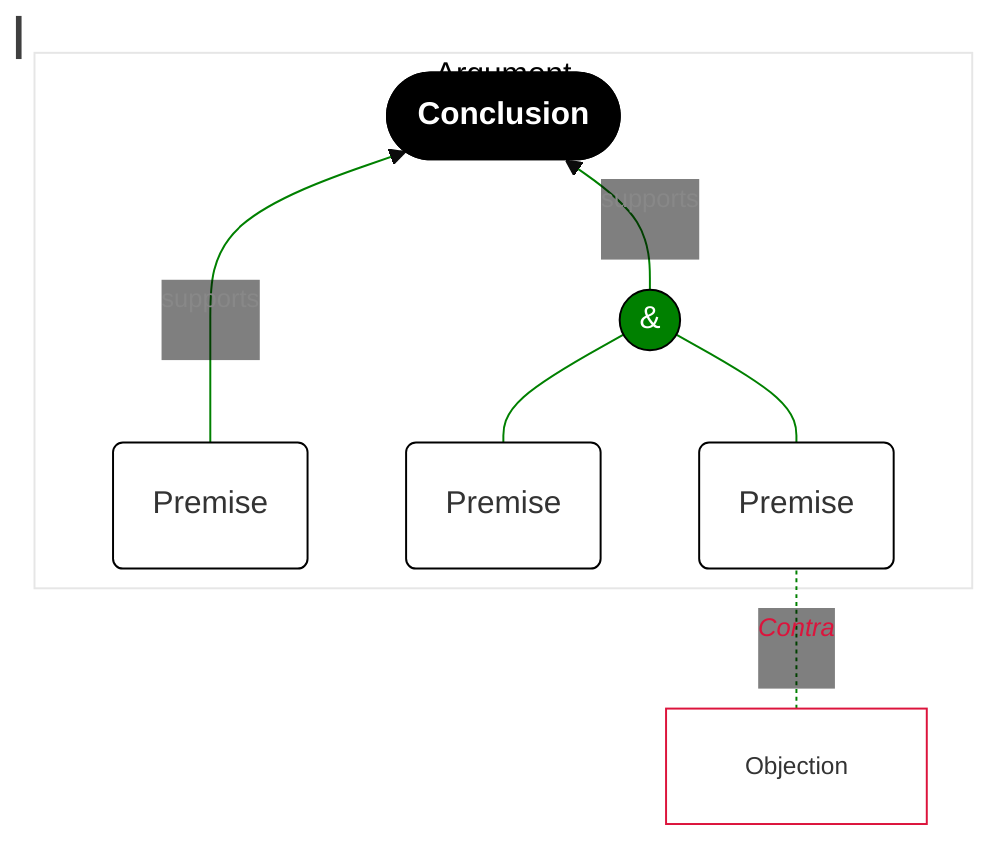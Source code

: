 %%{init: {"theme":"base","themeCSS": "#Argument rect{stroke:transparent; fill:#e5e5e5} #Argument span {color:transparent} .edgeLabel{color:#888; font-size:0.9em; margin-right:3px} .edgeLabel i{color:crimson} .edge-pattern-dotted{stroke:crimson} .edge-pattern-solid{stroke:green} #flowchart-pointEnd{fill:green}  g[id*=\"O\"] *{stroke:crimson!important; font-size:0.95em} circle+g span{color:white; } circle{fill:green!important} g[id*=\"C\"] * {fill:black;color:white;font-weight:bold}","themeVariables":{"secondaryColor":"transparent","primaryColor":"white","primaryBorderColor":"black"},"flowchart":{"htmlLabels":true,"padding":20,"rankSpacing":20}} }%%
flowchart BT
%%accTitle: Title
%%accDescr: Description
subgraph Argument
direction BT
%% 1("Premise")
%% Quotation marks : use #quot;
%% 1 -->|supports|2
%% 1 & 2 --- PL1((&))
%% C(["Conclusion"])
1("Premise")
1 --->|supports|C
2("Premise")
3("Premise")
2 & 3 --- PL1((&))
PL1 -->|supports|C
C(["Conclusion"])
end
%% OBJECTIONS
O1["Objection"]
O1-.-|<i>Contra</i>|3